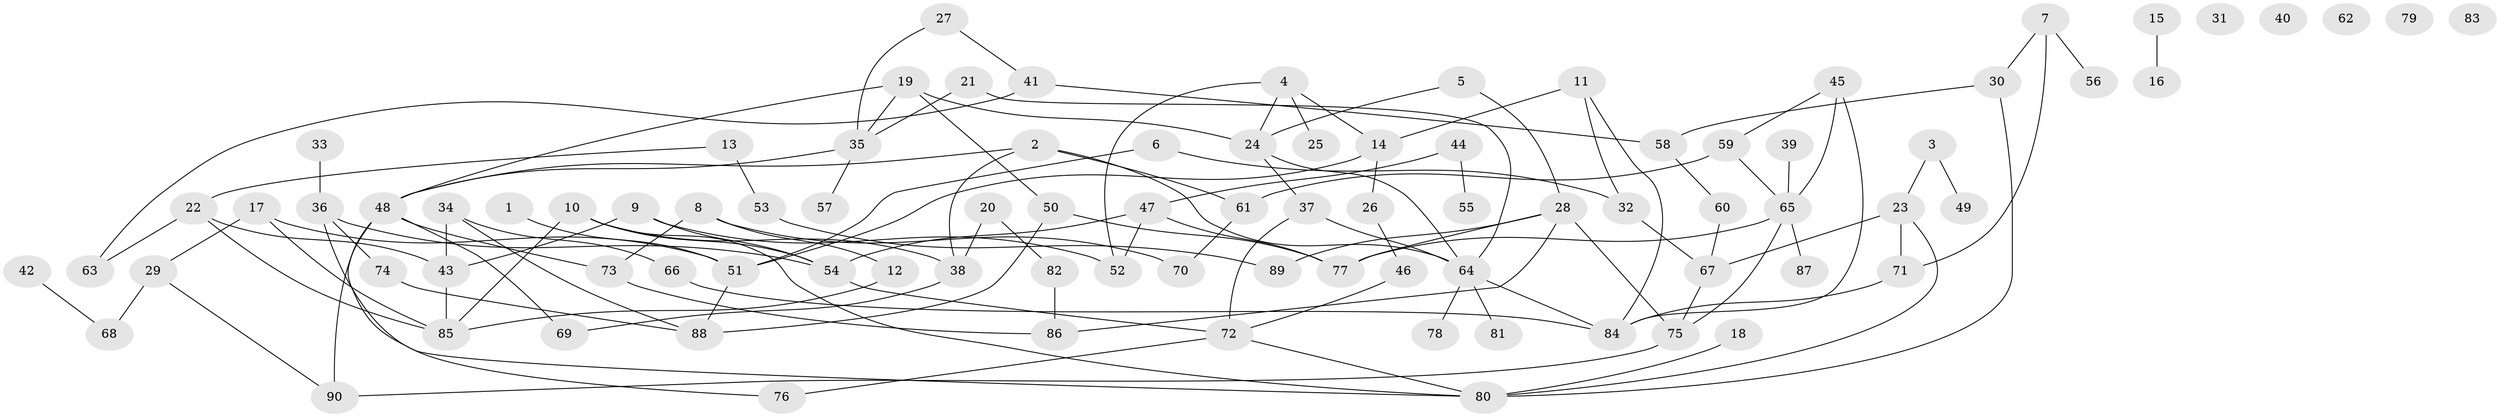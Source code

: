 // Generated by graph-tools (version 1.1) at 2025/39/03/09/25 04:39:48]
// undirected, 90 vertices, 124 edges
graph export_dot {
graph [start="1"]
  node [color=gray90,style=filled];
  1;
  2;
  3;
  4;
  5;
  6;
  7;
  8;
  9;
  10;
  11;
  12;
  13;
  14;
  15;
  16;
  17;
  18;
  19;
  20;
  21;
  22;
  23;
  24;
  25;
  26;
  27;
  28;
  29;
  30;
  31;
  32;
  33;
  34;
  35;
  36;
  37;
  38;
  39;
  40;
  41;
  42;
  43;
  44;
  45;
  46;
  47;
  48;
  49;
  50;
  51;
  52;
  53;
  54;
  55;
  56;
  57;
  58;
  59;
  60;
  61;
  62;
  63;
  64;
  65;
  66;
  67;
  68;
  69;
  70;
  71;
  72;
  73;
  74;
  75;
  76;
  77;
  78;
  79;
  80;
  81;
  82;
  83;
  84;
  85;
  86;
  87;
  88;
  89;
  90;
  1 -- 51;
  2 -- 38;
  2 -- 48;
  2 -- 61;
  2 -- 64;
  3 -- 23;
  3 -- 49;
  4 -- 14;
  4 -- 24;
  4 -- 25;
  4 -- 52;
  5 -- 24;
  5 -- 28;
  6 -- 32;
  6 -- 51;
  7 -- 30;
  7 -- 56;
  7 -- 71;
  8 -- 12;
  8 -- 70;
  8 -- 73;
  9 -- 43;
  9 -- 52;
  9 -- 54;
  10 -- 38;
  10 -- 54;
  10 -- 80;
  10 -- 85;
  11 -- 14;
  11 -- 32;
  11 -- 84;
  12 -- 85;
  13 -- 22;
  13 -- 53;
  14 -- 26;
  14 -- 51;
  15 -- 16;
  17 -- 29;
  17 -- 51;
  17 -- 85;
  18 -- 80;
  19 -- 24;
  19 -- 35;
  19 -- 48;
  19 -- 50;
  20 -- 38;
  20 -- 82;
  21 -- 35;
  21 -- 64;
  22 -- 43;
  22 -- 63;
  22 -- 85;
  23 -- 67;
  23 -- 71;
  23 -- 80;
  24 -- 37;
  24 -- 64;
  26 -- 46;
  27 -- 35;
  27 -- 41;
  28 -- 75;
  28 -- 77;
  28 -- 86;
  28 -- 89;
  29 -- 68;
  29 -- 90;
  30 -- 58;
  30 -- 80;
  32 -- 67;
  33 -- 36;
  34 -- 43;
  34 -- 66;
  34 -- 88;
  35 -- 48;
  35 -- 57;
  36 -- 54;
  36 -- 74;
  36 -- 80;
  37 -- 64;
  37 -- 72;
  38 -- 69;
  39 -- 65;
  41 -- 58;
  41 -- 63;
  42 -- 68;
  43 -- 85;
  44 -- 47;
  44 -- 55;
  45 -- 59;
  45 -- 65;
  45 -- 84;
  46 -- 72;
  47 -- 52;
  47 -- 54;
  47 -- 77;
  48 -- 69;
  48 -- 73;
  48 -- 76;
  48 -- 90;
  50 -- 77;
  50 -- 88;
  51 -- 88;
  53 -- 89;
  54 -- 72;
  58 -- 60;
  59 -- 61;
  59 -- 65;
  60 -- 67;
  61 -- 70;
  64 -- 78;
  64 -- 81;
  64 -- 84;
  65 -- 75;
  65 -- 77;
  65 -- 87;
  66 -- 84;
  67 -- 75;
  71 -- 84;
  72 -- 76;
  72 -- 80;
  73 -- 86;
  74 -- 88;
  75 -- 90;
  82 -- 86;
}
